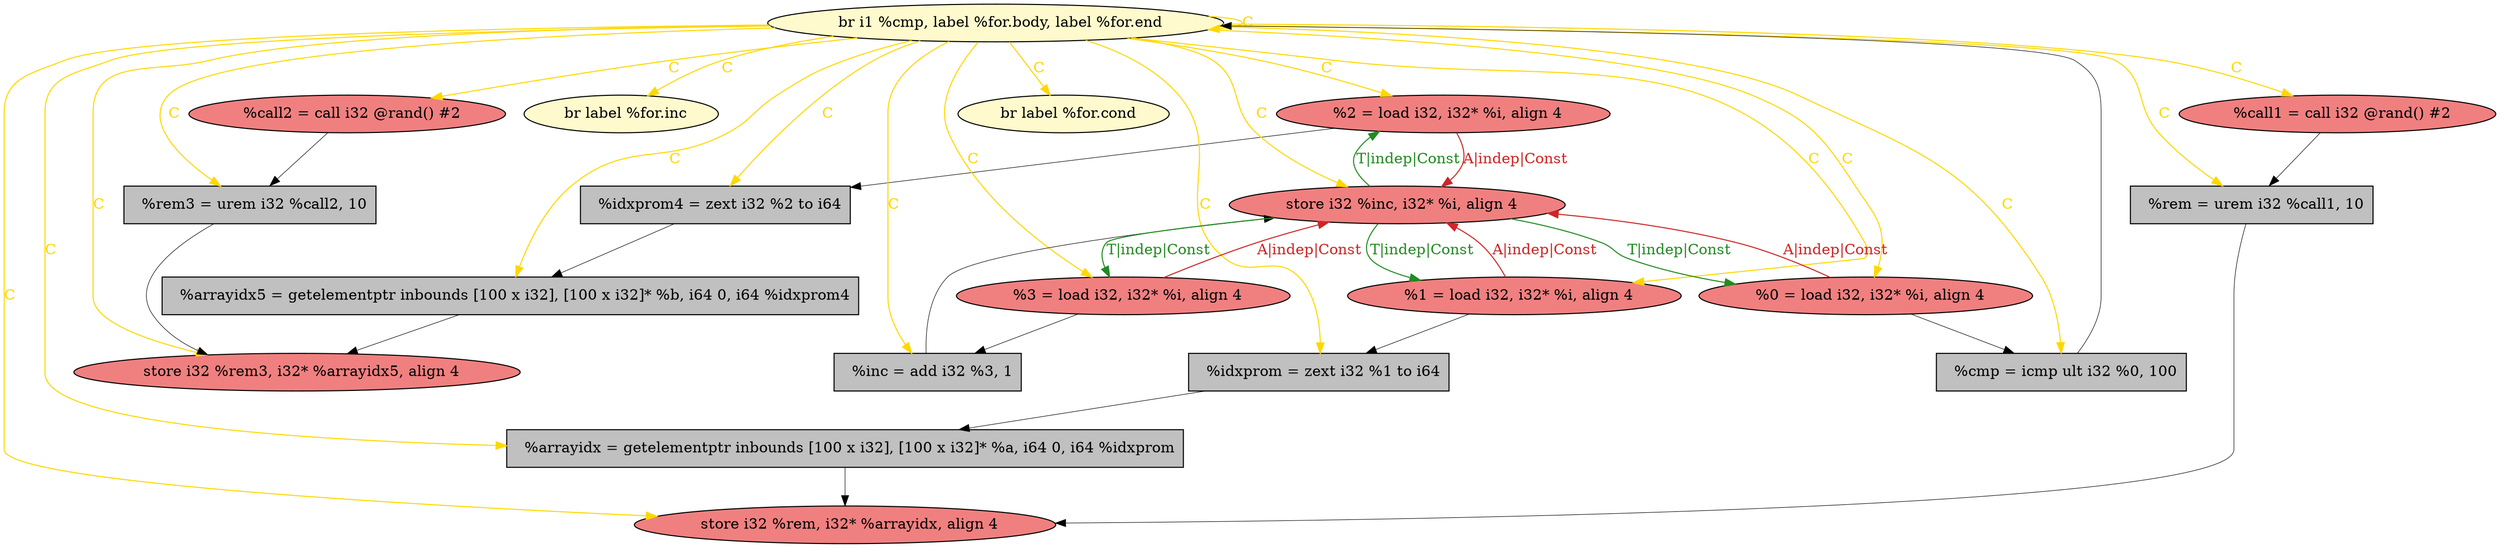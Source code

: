 
digraph G {


node273 [fillcolor=lightcoral,label="  %call2 = call i32 @rand() #2",shape=ellipse,style=filled ]
node272 [fillcolor=lightcoral,label="  store i32 %rem3, i32* %arrayidx5, align 4",shape=ellipse,style=filled ]
node271 [fillcolor=lightcoral,label="  store i32 %rem, i32* %arrayidx, align 4",shape=ellipse,style=filled ]
node270 [fillcolor=grey,label="  %arrayidx = getelementptr inbounds [100 x i32], [100 x i32]* %a, i64 0, i64 %idxprom",shape=rectangle,style=filled ]
node257 [fillcolor=lightcoral,label="  %2 = load i32, i32* %i, align 4",shape=ellipse,style=filled ]
node259 [fillcolor=lemonchiffon,label="  br i1 %cmp, label %for.body, label %for.end",shape=ellipse,style=filled ]
node254 [fillcolor=lemonchiffon,label="  br label %for.inc",shape=ellipse,style=filled ]
node255 [fillcolor=lightcoral,label="  %1 = load i32, i32* %i, align 4",shape=ellipse,style=filled ]
node260 [fillcolor=lightcoral,label="  %3 = load i32, i32* %i, align 4",shape=ellipse,style=filled ]
node256 [fillcolor=grey,label="  %arrayidx5 = getelementptr inbounds [100 x i32], [100 x i32]* %b, i64 0, i64 %idxprom4",shape=rectangle,style=filled ]
node264 [fillcolor=grey,label="  %rem = urem i32 %call1, 10",shape=rectangle,style=filled ]
node262 [fillcolor=lemonchiffon,label="  br label %for.cond",shape=ellipse,style=filled ]
node265 [fillcolor=grey,label="  %idxprom4 = zext i32 %2 to i64",shape=rectangle,style=filled ]
node267 [fillcolor=grey,label="  %cmp = icmp ult i32 %0, 100",shape=rectangle,style=filled ]
node261 [fillcolor=lightcoral,label="  %0 = load i32, i32* %i, align 4",shape=ellipse,style=filled ]
node263 [fillcolor=grey,label="  %inc = add i32 %3, 1",shape=rectangle,style=filled ]
node258 [fillcolor=grey,label="  %idxprom = zext i32 %1 to i64",shape=rectangle,style=filled ]
node266 [fillcolor=lightcoral,label="  %call1 = call i32 @rand() #2",shape=ellipse,style=filled ]
node268 [fillcolor=grey,label="  %rem3 = urem i32 %call2, 10",shape=rectangle,style=filled ]
node269 [fillcolor=lightcoral,label="  store i32 %inc, i32* %i, align 4",shape=ellipse,style=filled ]

node255->node269 [style=solid,color=firebrick3,label="A|indep|Const",penwidth=1.0,fontcolor=firebrick3 ]
node269->node255 [style=solid,color=forestgreen,label="T|indep|Const",penwidth=1.0,fontcolor=forestgreen ]
node263->node269 [style=solid,color=black,label="",penwidth=0.5,fontcolor=black ]
node267->node259 [style=solid,color=black,label="",penwidth=0.5,fontcolor=black ]
node260->node263 [style=solid,color=black,label="",penwidth=0.5,fontcolor=black ]
node257->node265 [style=solid,color=black,label="",penwidth=0.5,fontcolor=black ]
node259->node258 [style=solid,color=gold,label="C",penwidth=1.0,fontcolor=gold ]
node269->node257 [style=solid,color=forestgreen,label="T|indep|Const",penwidth=1.0,fontcolor=forestgreen ]
node259->node263 [style=solid,color=gold,label="C",penwidth=1.0,fontcolor=gold ]
node259->node260 [style=solid,color=gold,label="C",penwidth=1.0,fontcolor=gold ]
node259->node261 [style=solid,color=gold,label="C",penwidth=1.0,fontcolor=gold ]
node261->node267 [style=solid,color=black,label="",penwidth=0.5,fontcolor=black ]
node255->node258 [style=solid,color=black,label="",penwidth=0.5,fontcolor=black ]
node259->node256 [style=solid,color=gold,label="C",penwidth=1.0,fontcolor=gold ]
node265->node256 [style=solid,color=black,label="",penwidth=0.5,fontcolor=black ]
node259->node265 [style=solid,color=gold,label="C",penwidth=1.0,fontcolor=gold ]
node259->node270 [style=solid,color=gold,label="C",penwidth=1.0,fontcolor=gold ]
node259->node267 [style=solid,color=gold,label="C",penwidth=1.0,fontcolor=gold ]
node264->node271 [style=solid,color=black,label="",penwidth=0.5,fontcolor=black ]
node259->node254 [style=solid,color=gold,label="C",penwidth=1.0,fontcolor=gold ]
node259->node268 [style=solid,color=gold,label="C",penwidth=1.0,fontcolor=gold ]
node270->node271 [style=solid,color=black,label="",penwidth=0.5,fontcolor=black ]
node259->node272 [style=solid,color=gold,label="C",penwidth=1.0,fontcolor=gold ]
node268->node272 [style=solid,color=black,label="",penwidth=0.5,fontcolor=black ]
node259->node257 [style=solid,color=gold,label="C",penwidth=1.0,fontcolor=gold ]
node261->node269 [style=solid,color=firebrick3,label="A|indep|Const",penwidth=1.0,fontcolor=firebrick3 ]
node259->node271 [style=solid,color=gold,label="C",penwidth=1.0,fontcolor=gold ]
node259->node255 [style=solid,color=gold,label="C",penwidth=1.0,fontcolor=gold ]
node259->node273 [style=solid,color=gold,label="C",penwidth=1.0,fontcolor=gold ]
node259->node264 [style=solid,color=gold,label="C",penwidth=1.0,fontcolor=gold ]
node273->node268 [style=solid,color=black,label="",penwidth=0.5,fontcolor=black ]
node258->node270 [style=solid,color=black,label="",penwidth=0.5,fontcolor=black ]
node256->node272 [style=solid,color=black,label="",penwidth=0.5,fontcolor=black ]
node259->node266 [style=solid,color=gold,label="C",penwidth=1.0,fontcolor=gold ]
node266->node264 [style=solid,color=black,label="",penwidth=0.5,fontcolor=black ]
node260->node269 [style=solid,color=firebrick3,label="A|indep|Const",penwidth=1.0,fontcolor=firebrick3 ]
node259->node259 [style=solid,color=gold,label="C",penwidth=1.0,fontcolor=gold ]
node269->node260 [style=solid,color=forestgreen,label="T|indep|Const",penwidth=1.0,fontcolor=forestgreen ]
node259->node269 [style=solid,color=gold,label="C",penwidth=1.0,fontcolor=gold ]
node269->node261 [style=solid,color=forestgreen,label="T|indep|Const",penwidth=1.0,fontcolor=forestgreen ]
node257->node269 [style=solid,color=firebrick3,label="A|indep|Const",penwidth=1.0,fontcolor=firebrick3 ]
node259->node262 [style=solid,color=gold,label="C",penwidth=1.0,fontcolor=gold ]


}
